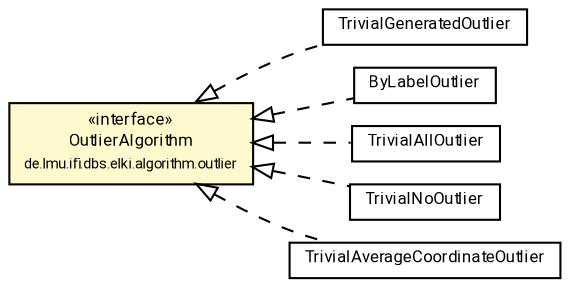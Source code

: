 #!/usr/local/bin/dot
#
# Class diagram 
# Generated by UMLGraph version R5_7_2-60-g0e99a6 (http://www.spinellis.gr/umlgraph/)
#

digraph G {
	graph [fontnames="svg"]
	edge [fontname="Roboto",fontsize=7,labelfontname="Roboto",labelfontsize=7,color="black"];
	node [fontname="Roboto",fontcolor="black",fontsize=8,shape=plaintext,margin=0,width=0,height=0];
	nodesep=0.15;
	ranksep=0.25;
	rankdir=LR;
	// de.lmu.ifi.dbs.elki.algorithm.outlier.trivial.TrivialGeneratedOutlier
	c568023 [label=<<table title="de.lmu.ifi.dbs.elki.algorithm.outlier.trivial.TrivialGeneratedOutlier" border="0" cellborder="1" cellspacing="0" cellpadding="2" href="TrivialGeneratedOutlier.html" target="_parent">
		<tr><td><table border="0" cellspacing="0" cellpadding="1">
		<tr><td align="center" balign="center"> <font face="Roboto">TrivialGeneratedOutlier</font> </td></tr>
		</table></td></tr>
		</table>>, URL="TrivialGeneratedOutlier.html"];
	// de.lmu.ifi.dbs.elki.algorithm.outlier.OutlierAlgorithm
	c568835 [label=<<table title="de.lmu.ifi.dbs.elki.algorithm.outlier.OutlierAlgorithm" border="0" cellborder="1" cellspacing="0" cellpadding="2" bgcolor="LemonChiffon" href="../OutlierAlgorithm.html" target="_parent">
		<tr><td><table border="0" cellspacing="0" cellpadding="1">
		<tr><td align="center" balign="center"> &#171;interface&#187; </td></tr>
		<tr><td align="center" balign="center"> <font face="Roboto">OutlierAlgorithm</font> </td></tr>
		<tr><td align="center" balign="center"> <font face="Roboto" point-size="7.0">de.lmu.ifi.dbs.elki.algorithm.outlier</font> </td></tr>
		</table></td></tr>
		</table>>, URL="../OutlierAlgorithm.html"];
	// de.lmu.ifi.dbs.elki.algorithm.outlier.trivial.ByLabelOutlier
	c568875 [label=<<table title="de.lmu.ifi.dbs.elki.algorithm.outlier.trivial.ByLabelOutlier" border="0" cellborder="1" cellspacing="0" cellpadding="2" href="ByLabelOutlier.html" target="_parent">
		<tr><td><table border="0" cellspacing="0" cellpadding="1">
		<tr><td align="center" balign="center"> <font face="Roboto">ByLabelOutlier</font> </td></tr>
		</table></td></tr>
		</table>>, URL="ByLabelOutlier.html"];
	// de.lmu.ifi.dbs.elki.algorithm.outlier.trivial.TrivialAllOutlier
	c568877 [label=<<table title="de.lmu.ifi.dbs.elki.algorithm.outlier.trivial.TrivialAllOutlier" border="0" cellborder="1" cellspacing="0" cellpadding="2" href="TrivialAllOutlier.html" target="_parent">
		<tr><td><table border="0" cellspacing="0" cellpadding="1">
		<tr><td align="center" balign="center"> <font face="Roboto">TrivialAllOutlier</font> </td></tr>
		</table></td></tr>
		</table>>, URL="TrivialAllOutlier.html"];
	// de.lmu.ifi.dbs.elki.algorithm.outlier.trivial.TrivialNoOutlier
	c568878 [label=<<table title="de.lmu.ifi.dbs.elki.algorithm.outlier.trivial.TrivialNoOutlier" border="0" cellborder="1" cellspacing="0" cellpadding="2" href="TrivialNoOutlier.html" target="_parent">
		<tr><td><table border="0" cellspacing="0" cellpadding="1">
		<tr><td align="center" balign="center"> <font face="Roboto">TrivialNoOutlier</font> </td></tr>
		</table></td></tr>
		</table>>, URL="TrivialNoOutlier.html"];
	// de.lmu.ifi.dbs.elki.algorithm.outlier.trivial.TrivialAverageCoordinateOutlier
	c568879 [label=<<table title="de.lmu.ifi.dbs.elki.algorithm.outlier.trivial.TrivialAverageCoordinateOutlier" border="0" cellborder="1" cellspacing="0" cellpadding="2" href="TrivialAverageCoordinateOutlier.html" target="_parent">
		<tr><td><table border="0" cellspacing="0" cellpadding="1">
		<tr><td align="center" balign="center"> <font face="Roboto">TrivialAverageCoordinateOutlier</font> </td></tr>
		</table></td></tr>
		</table>>, URL="TrivialAverageCoordinateOutlier.html"];
	// de.lmu.ifi.dbs.elki.algorithm.outlier.trivial.TrivialGeneratedOutlier implements de.lmu.ifi.dbs.elki.algorithm.outlier.OutlierAlgorithm
	c568835 -> c568023 [arrowtail=empty,style=dashed,dir=back,weight=9];
	// de.lmu.ifi.dbs.elki.algorithm.outlier.trivial.ByLabelOutlier implements de.lmu.ifi.dbs.elki.algorithm.outlier.OutlierAlgorithm
	c568835 -> c568875 [arrowtail=empty,style=dashed,dir=back,weight=9];
	// de.lmu.ifi.dbs.elki.algorithm.outlier.trivial.TrivialAllOutlier implements de.lmu.ifi.dbs.elki.algorithm.outlier.OutlierAlgorithm
	c568835 -> c568877 [arrowtail=empty,style=dashed,dir=back,weight=9];
	// de.lmu.ifi.dbs.elki.algorithm.outlier.trivial.TrivialNoOutlier implements de.lmu.ifi.dbs.elki.algorithm.outlier.OutlierAlgorithm
	c568835 -> c568878 [arrowtail=empty,style=dashed,dir=back,weight=9];
	// de.lmu.ifi.dbs.elki.algorithm.outlier.trivial.TrivialAverageCoordinateOutlier implements de.lmu.ifi.dbs.elki.algorithm.outlier.OutlierAlgorithm
	c568835 -> c568879 [arrowtail=empty,style=dashed,dir=back,weight=9];
}


